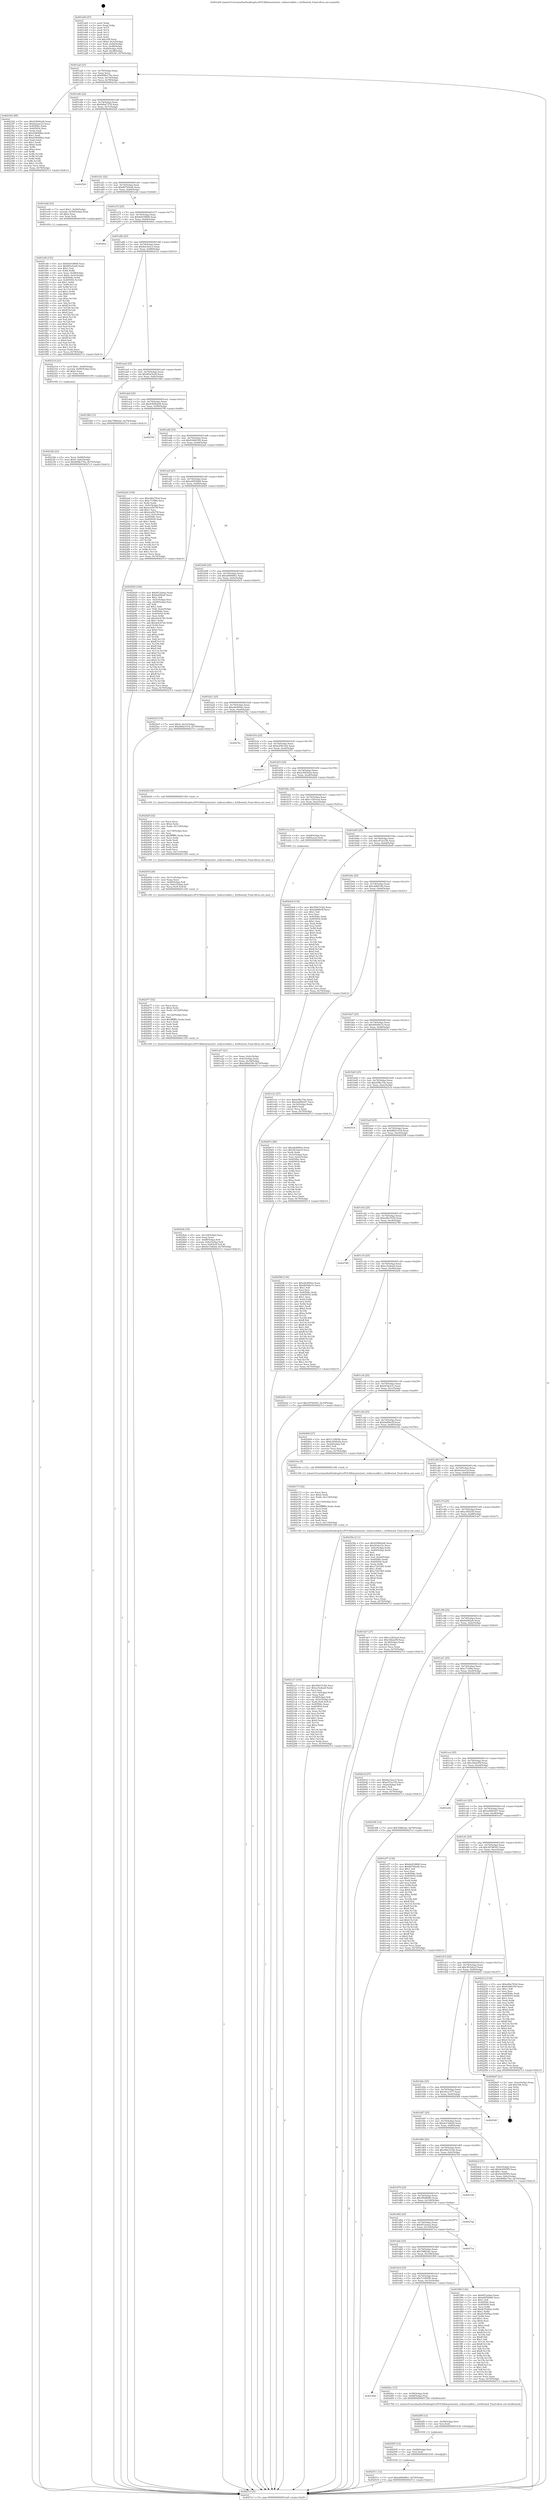 digraph "0x401a00" {
  label = "0x401a00 (/mnt/c/Users/mathe/Desktop/tcc/POCII/binaries/extr_redissrcadlist.c_listRewind_Final-ollvm.out::main(0))"
  labelloc = "t"
  node[shape=record]

  Entry [label="",width=0.3,height=0.3,shape=circle,fillcolor=black,style=filled]
  "0x401a2f" [label="{
     0x401a2f [23]\l
     | [instrs]\l
     &nbsp;&nbsp;0x401a2f \<+3\>: mov -0x70(%rbp),%eax\l
     &nbsp;&nbsp;0x401a32 \<+2\>: mov %eax,%ecx\l
     &nbsp;&nbsp;0x401a34 \<+6\>: sub $0x808b170e,%ecx\l
     &nbsp;&nbsp;0x401a3a \<+3\>: mov %eax,-0x74(%rbp)\l
     &nbsp;&nbsp;0x401a3d \<+3\>: mov %ecx,-0x78(%rbp)\l
     &nbsp;&nbsp;0x401a40 \<+6\>: je 0000000000402342 \<main+0x942\>\l
  }"]
  "0x402342" [label="{
     0x402342 [88]\l
     | [instrs]\l
     &nbsp;&nbsp;0x402342 \<+5\>: mov $0x9369b2d4,%eax\l
     &nbsp;&nbsp;0x402347 \<+5\>: mov $0xfe2eae1d,%ecx\l
     &nbsp;&nbsp;0x40234c \<+7\>: mov 0x40506c,%edx\l
     &nbsp;&nbsp;0x402353 \<+7\>: mov 0x405054,%esi\l
     &nbsp;&nbsp;0x40235a \<+2\>: mov %edx,%edi\l
     &nbsp;&nbsp;0x40235c \<+6\>: sub $0xd39d48ba,%edi\l
     &nbsp;&nbsp;0x402362 \<+3\>: sub $0x1,%edi\l
     &nbsp;&nbsp;0x402365 \<+6\>: add $0xd39d48ba,%edi\l
     &nbsp;&nbsp;0x40236b \<+3\>: imul %edi,%edx\l
     &nbsp;&nbsp;0x40236e \<+3\>: and $0x1,%edx\l
     &nbsp;&nbsp;0x402371 \<+3\>: cmp $0x0,%edx\l
     &nbsp;&nbsp;0x402374 \<+4\>: sete %r8b\l
     &nbsp;&nbsp;0x402378 \<+3\>: cmp $0xa,%esi\l
     &nbsp;&nbsp;0x40237b \<+4\>: setl %r9b\l
     &nbsp;&nbsp;0x40237f \<+3\>: mov %r8b,%r10b\l
     &nbsp;&nbsp;0x402382 \<+3\>: and %r9b,%r10b\l
     &nbsp;&nbsp;0x402385 \<+3\>: xor %r9b,%r8b\l
     &nbsp;&nbsp;0x402388 \<+3\>: or %r8b,%r10b\l
     &nbsp;&nbsp;0x40238b \<+4\>: test $0x1,%r10b\l
     &nbsp;&nbsp;0x40238f \<+3\>: cmovne %ecx,%eax\l
     &nbsp;&nbsp;0x402392 \<+3\>: mov %eax,-0x70(%rbp)\l
     &nbsp;&nbsp;0x402395 \<+5\>: jmp 00000000004027c3 \<main+0xdc3\>\l
  }"]
  "0x401a46" [label="{
     0x401a46 [22]\l
     | [instrs]\l
     &nbsp;&nbsp;0x401a46 \<+5\>: jmp 0000000000401a4b \<main+0x4b\>\l
     &nbsp;&nbsp;0x401a4b \<+3\>: mov -0x74(%rbp),%eax\l
     &nbsp;&nbsp;0x401a4e \<+5\>: sub $0x84ba7378,%eax\l
     &nbsp;&nbsp;0x401a53 \<+3\>: mov %eax,-0x7c(%rbp)\l
     &nbsp;&nbsp;0x401a56 \<+6\>: je 0000000000402529 \<main+0xb29\>\l
  }"]
  Exit [label="",width=0.3,height=0.3,shape=circle,fillcolor=black,style=filled,peripheries=2]
  "0x402529" [label="{
     0x402529\l
  }", style=dashed]
  "0x401a5c" [label="{
     0x401a5c [22]\l
     | [instrs]\l
     &nbsp;&nbsp;0x401a5c \<+5\>: jmp 0000000000401a61 \<main+0x61\>\l
     &nbsp;&nbsp;0x401a61 \<+3\>: mov -0x74(%rbp),%eax\l
     &nbsp;&nbsp;0x401a64 \<+5\>: sub $0x86700e0b,%eax\l
     &nbsp;&nbsp;0x401a69 \<+3\>: mov %eax,-0x80(%rbp)\l
     &nbsp;&nbsp;0x401a6c \<+6\>: je 0000000000401edd \<main+0x4dd\>\l
  }"]
  "0x402511" [label="{
     0x402511 [12]\l
     | [instrs]\l
     &nbsp;&nbsp;0x402511 \<+7\>: movl $0xa069d9b1,-0x70(%rbp)\l
     &nbsp;&nbsp;0x402518 \<+5\>: jmp 00000000004027c3 \<main+0xdc3\>\l
  }"]
  "0x401edd" [label="{
     0x401edd [23]\l
     | [instrs]\l
     &nbsp;&nbsp;0x401edd \<+7\>: movl $0x1,-0x50(%rbp)\l
     &nbsp;&nbsp;0x401ee4 \<+4\>: movslq -0x50(%rbp),%rax\l
     &nbsp;&nbsp;0x401ee8 \<+4\>: shl $0x2,%rax\l
     &nbsp;&nbsp;0x401eec \<+3\>: mov %rax,%rdi\l
     &nbsp;&nbsp;0x401eef \<+5\>: call 0000000000401050 \<malloc@plt\>\l
     | [calls]\l
     &nbsp;&nbsp;0x401050 \{1\} (unknown)\l
  }"]
  "0x401a72" [label="{
     0x401a72 [25]\l
     | [instrs]\l
     &nbsp;&nbsp;0x401a72 \<+5\>: jmp 0000000000401a77 \<main+0x77\>\l
     &nbsp;&nbsp;0x401a77 \<+3\>: mov -0x74(%rbp),%eax\l
     &nbsp;&nbsp;0x401a7a \<+5\>: sub $0x8e918808,%eax\l
     &nbsp;&nbsp;0x401a7f \<+6\>: mov %eax,-0x84(%rbp)\l
     &nbsp;&nbsp;0x401a85 \<+6\>: je 00000000004026ec \<main+0xcec\>\l
  }"]
  "0x402505" [label="{
     0x402505 [12]\l
     | [instrs]\l
     &nbsp;&nbsp;0x402505 \<+4\>: mov -0x68(%rbp),%rsi\l
     &nbsp;&nbsp;0x402509 \<+3\>: mov %rsi,%rdi\l
     &nbsp;&nbsp;0x40250c \<+5\>: call 0000000000401030 \<free@plt\>\l
     | [calls]\l
     &nbsp;&nbsp;0x401030 \{1\} (unknown)\l
  }"]
  "0x4026ec" [label="{
     0x4026ec\l
  }", style=dashed]
  "0x401a8b" [label="{
     0x401a8b [25]\l
     | [instrs]\l
     &nbsp;&nbsp;0x401a8b \<+5\>: jmp 0000000000401a90 \<main+0x90\>\l
     &nbsp;&nbsp;0x401a90 \<+3\>: mov -0x74(%rbp),%eax\l
     &nbsp;&nbsp;0x401a93 \<+5\>: sub $0x8ec5eec3,%eax\l
     &nbsp;&nbsp;0x401a98 \<+6\>: mov %eax,-0x88(%rbp)\l
     &nbsp;&nbsp;0x401a9e \<+6\>: je 0000000000402314 \<main+0x914\>\l
  }"]
  "0x4024f9" [label="{
     0x4024f9 [12]\l
     | [instrs]\l
     &nbsp;&nbsp;0x4024f9 \<+4\>: mov -0x58(%rbp),%rsi\l
     &nbsp;&nbsp;0x4024fd \<+3\>: mov %rsi,%rdi\l
     &nbsp;&nbsp;0x402500 \<+5\>: call 0000000000401030 \<free@plt\>\l
     | [calls]\l
     &nbsp;&nbsp;0x401030 \{1\} (unknown)\l
  }"]
  "0x402314" [label="{
     0x402314 [23]\l
     | [instrs]\l
     &nbsp;&nbsp;0x402314 \<+7\>: movl $0x1,-0x60(%rbp)\l
     &nbsp;&nbsp;0x40231b \<+4\>: movslq -0x60(%rbp),%rax\l
     &nbsp;&nbsp;0x40231f \<+4\>: shl $0x3,%rax\l
     &nbsp;&nbsp;0x402323 \<+3\>: mov %rax,%rdi\l
     &nbsp;&nbsp;0x402326 \<+5\>: call 0000000000401050 \<malloc@plt\>\l
     | [calls]\l
     &nbsp;&nbsp;0x401050 \{1\} (unknown)\l
  }"]
  "0x401aa4" [label="{
     0x401aa4 [25]\l
     | [instrs]\l
     &nbsp;&nbsp;0x401aa4 \<+5\>: jmp 0000000000401aa9 \<main+0xa9\>\l
     &nbsp;&nbsp;0x401aa9 \<+3\>: mov -0x74(%rbp),%eax\l
     &nbsp;&nbsp;0x401aac \<+5\>: sub $0x8f3e5e28,%eax\l
     &nbsp;&nbsp;0x401ab1 \<+6\>: mov %eax,-0x8c(%rbp)\l
     &nbsp;&nbsp;0x401ab7 \<+6\>: je 0000000000401f8d \<main+0x58d\>\l
  }"]
  "0x401ddd" [label="{
     0x401ddd\l
  }", style=dashed]
  "0x401f8d" [label="{
     0x401f8d [12]\l
     | [instrs]\l
     &nbsp;&nbsp;0x401f8d \<+7\>: movl $0x76ff424e,-0x70(%rbp)\l
     &nbsp;&nbsp;0x401f94 \<+5\>: jmp 00000000004027c3 \<main+0xdc3\>\l
  }"]
  "0x401abd" [label="{
     0x401abd [25]\l
     | [instrs]\l
     &nbsp;&nbsp;0x401abd \<+5\>: jmp 0000000000401ac2 \<main+0xc2\>\l
     &nbsp;&nbsp;0x401ac2 \<+3\>: mov -0x74(%rbp),%eax\l
     &nbsp;&nbsp;0x401ac5 \<+5\>: sub $0x9369b2d4,%eax\l
     &nbsp;&nbsp;0x401aca \<+6\>: mov %eax,-0x90(%rbp)\l
     &nbsp;&nbsp;0x401ad0 \<+6\>: je 000000000040279f \<main+0xd9f\>\l
  }"]
  "0x4024ec" [label="{
     0x4024ec [13]\l
     | [instrs]\l
     &nbsp;&nbsp;0x4024ec \<+4\>: mov -0x58(%rbp),%rdi\l
     &nbsp;&nbsp;0x4024f0 \<+4\>: mov -0x68(%rbp),%rsi\l
     &nbsp;&nbsp;0x4024f4 \<+5\>: call 00000000004017b0 \<listRewind\>\l
     | [calls]\l
     &nbsp;&nbsp;0x4017b0 \{1\} (/mnt/c/Users/mathe/Desktop/tcc/POCII/binaries/extr_redissrcadlist.c_listRewind_Final-ollvm.out::listRewind)\l
  }"]
  "0x40279f" [label="{
     0x40279f\l
  }", style=dashed]
  "0x401ad6" [label="{
     0x401ad6 [25]\l
     | [instrs]\l
     &nbsp;&nbsp;0x401ad6 \<+5\>: jmp 0000000000401adb \<main+0xdb\>\l
     &nbsp;&nbsp;0x401adb \<+3\>: mov -0x74(%rbp),%eax\l
     &nbsp;&nbsp;0x401ade \<+5\>: sub $0x93d6f109,%eax\l
     &nbsp;&nbsp;0x401ae3 \<+6\>: mov %eax,-0x94(%rbp)\l
     &nbsp;&nbsp;0x401ae9 \<+6\>: je 00000000004022a0 \<main+0x8a0\>\l
  }"]
  "0x4024ab" [label="{
     0x4024ab [34]\l
     | [instrs]\l
     &nbsp;&nbsp;0x4024ab \<+6\>: mov -0x124(%rbp),%ecx\l
     &nbsp;&nbsp;0x4024b1 \<+3\>: imul %eax,%ecx\l
     &nbsp;&nbsp;0x4024b4 \<+4\>: mov -0x68(%rbp),%r8\l
     &nbsp;&nbsp;0x4024b8 \<+4\>: movslq -0x6c(%rbp),%r9\l
     &nbsp;&nbsp;0x4024bc \<+5\>: mov %ecx,0x4(%r8,%r9,8)\l
     &nbsp;&nbsp;0x4024c1 \<+7\>: movl $0x4e15db44,-0x70(%rbp)\l
     &nbsp;&nbsp;0x4024c8 \<+5\>: jmp 00000000004027c3 \<main+0xdc3\>\l
  }"]
  "0x4022a0" [label="{
     0x4022a0 [104]\l
     | [instrs]\l
     &nbsp;&nbsp;0x4022a0 \<+5\>: mov $0xe96e783d,%eax\l
     &nbsp;&nbsp;0x4022a5 \<+5\>: mov $0xc714f8a,%ecx\l
     &nbsp;&nbsp;0x4022aa \<+2\>: xor %edx,%edx\l
     &nbsp;&nbsp;0x4022ac \<+3\>: mov -0x5c(%rbp),%esi\l
     &nbsp;&nbsp;0x4022af \<+6\>: add $0x2ca5b75f,%esi\l
     &nbsp;&nbsp;0x4022b5 \<+3\>: add $0x1,%esi\l
     &nbsp;&nbsp;0x4022b8 \<+6\>: sub $0x2ca5b75f,%esi\l
     &nbsp;&nbsp;0x4022be \<+3\>: mov %esi,-0x5c(%rbp)\l
     &nbsp;&nbsp;0x4022c1 \<+7\>: mov 0x40506c,%esi\l
     &nbsp;&nbsp;0x4022c8 \<+7\>: mov 0x405054,%edi\l
     &nbsp;&nbsp;0x4022cf \<+3\>: sub $0x1,%edx\l
     &nbsp;&nbsp;0x4022d2 \<+3\>: mov %esi,%r8d\l
     &nbsp;&nbsp;0x4022d5 \<+3\>: add %edx,%r8d\l
     &nbsp;&nbsp;0x4022d8 \<+4\>: imul %r8d,%esi\l
     &nbsp;&nbsp;0x4022dc \<+3\>: and $0x1,%esi\l
     &nbsp;&nbsp;0x4022df \<+3\>: cmp $0x0,%esi\l
     &nbsp;&nbsp;0x4022e2 \<+4\>: sete %r9b\l
     &nbsp;&nbsp;0x4022e6 \<+3\>: cmp $0xa,%edi\l
     &nbsp;&nbsp;0x4022e9 \<+4\>: setl %r10b\l
     &nbsp;&nbsp;0x4022ed \<+3\>: mov %r9b,%r11b\l
     &nbsp;&nbsp;0x4022f0 \<+3\>: and %r10b,%r11b\l
     &nbsp;&nbsp;0x4022f3 \<+3\>: xor %r10b,%r9b\l
     &nbsp;&nbsp;0x4022f6 \<+3\>: or %r9b,%r11b\l
     &nbsp;&nbsp;0x4022f9 \<+4\>: test $0x1,%r11b\l
     &nbsp;&nbsp;0x4022fd \<+3\>: cmovne %ecx,%eax\l
     &nbsp;&nbsp;0x402300 \<+3\>: mov %eax,-0x70(%rbp)\l
     &nbsp;&nbsp;0x402303 \<+5\>: jmp 00000000004027c3 \<main+0xdc3\>\l
  }"]
  "0x401aef" [label="{
     0x401aef [25]\l
     | [instrs]\l
     &nbsp;&nbsp;0x401aef \<+5\>: jmp 0000000000401af4 \<main+0xf4\>\l
     &nbsp;&nbsp;0x401af4 \<+3\>: mov -0x74(%rbp),%eax\l
     &nbsp;&nbsp;0x401af7 \<+5\>: sub $0xa0054960,%eax\l
     &nbsp;&nbsp;0x401afc \<+6\>: mov %eax,-0x98(%rbp)\l
     &nbsp;&nbsp;0x401b02 \<+6\>: je 0000000000402029 \<main+0x629\>\l
  }"]
  "0x402477" [label="{
     0x402477 [52]\l
     | [instrs]\l
     &nbsp;&nbsp;0x402477 \<+2\>: xor %ecx,%ecx\l
     &nbsp;&nbsp;0x402479 \<+5\>: mov $0x2,%edx\l
     &nbsp;&nbsp;0x40247e \<+6\>: mov %edx,-0x120(%rbp)\l
     &nbsp;&nbsp;0x402484 \<+1\>: cltd\l
     &nbsp;&nbsp;0x402485 \<+6\>: mov -0x120(%rbp),%esi\l
     &nbsp;&nbsp;0x40248b \<+2\>: idiv %esi\l
     &nbsp;&nbsp;0x40248d \<+6\>: imul $0xfffffffe,%edx,%edx\l
     &nbsp;&nbsp;0x402493 \<+2\>: mov %ecx,%edi\l
     &nbsp;&nbsp;0x402495 \<+2\>: sub %edx,%edi\l
     &nbsp;&nbsp;0x402497 \<+2\>: mov %ecx,%edx\l
     &nbsp;&nbsp;0x402499 \<+3\>: sub $0x1,%edx\l
     &nbsp;&nbsp;0x40249c \<+2\>: add %edx,%edi\l
     &nbsp;&nbsp;0x40249e \<+2\>: sub %edi,%ecx\l
     &nbsp;&nbsp;0x4024a0 \<+6\>: mov %ecx,-0x124(%rbp)\l
     &nbsp;&nbsp;0x4024a6 \<+5\>: call 0000000000401160 \<next_i\>\l
     | [calls]\l
     &nbsp;&nbsp;0x401160 \{1\} (/mnt/c/Users/mathe/Desktop/tcc/POCII/binaries/extr_redissrcadlist.c_listRewind_Final-ollvm.out::next_i)\l
  }"]
  "0x402029" [label="{
     0x402029 [164]\l
     | [instrs]\l
     &nbsp;&nbsp;0x402029 \<+5\>: mov $0x6f12a4aa,%eax\l
     &nbsp;&nbsp;0x40202e \<+5\>: mov $0xbe092a6,%ecx\l
     &nbsp;&nbsp;0x402033 \<+2\>: mov $0x1,%dl\l
     &nbsp;&nbsp;0x402035 \<+3\>: mov -0x5c(%rbp),%esi\l
     &nbsp;&nbsp;0x402038 \<+3\>: cmp -0x50(%rbp),%esi\l
     &nbsp;&nbsp;0x40203b \<+4\>: setl %dil\l
     &nbsp;&nbsp;0x40203f \<+4\>: and $0x1,%dil\l
     &nbsp;&nbsp;0x402043 \<+4\>: mov %dil,-0x2e(%rbp)\l
     &nbsp;&nbsp;0x402047 \<+7\>: mov 0x40506c,%esi\l
     &nbsp;&nbsp;0x40204e \<+8\>: mov 0x405054,%r8d\l
     &nbsp;&nbsp;0x402056 \<+3\>: mov %esi,%r9d\l
     &nbsp;&nbsp;0x402059 \<+7\>: sub $0x4efc4726,%r9d\l
     &nbsp;&nbsp;0x402060 \<+4\>: sub $0x1,%r9d\l
     &nbsp;&nbsp;0x402064 \<+7\>: add $0x4efc4726,%r9d\l
     &nbsp;&nbsp;0x40206b \<+4\>: imul %r9d,%esi\l
     &nbsp;&nbsp;0x40206f \<+3\>: and $0x1,%esi\l
     &nbsp;&nbsp;0x402072 \<+3\>: cmp $0x0,%esi\l
     &nbsp;&nbsp;0x402075 \<+4\>: sete %dil\l
     &nbsp;&nbsp;0x402079 \<+4\>: cmp $0xa,%r8d\l
     &nbsp;&nbsp;0x40207d \<+4\>: setl %r10b\l
     &nbsp;&nbsp;0x402081 \<+3\>: mov %dil,%r11b\l
     &nbsp;&nbsp;0x402084 \<+4\>: xor $0xff,%r11b\l
     &nbsp;&nbsp;0x402088 \<+3\>: mov %r10b,%bl\l
     &nbsp;&nbsp;0x40208b \<+3\>: xor $0xff,%bl\l
     &nbsp;&nbsp;0x40208e \<+3\>: xor $0x0,%dl\l
     &nbsp;&nbsp;0x402091 \<+3\>: mov %r11b,%r14b\l
     &nbsp;&nbsp;0x402094 \<+4\>: and $0x0,%r14b\l
     &nbsp;&nbsp;0x402098 \<+3\>: and %dl,%dil\l
     &nbsp;&nbsp;0x40209b \<+3\>: mov %bl,%r15b\l
     &nbsp;&nbsp;0x40209e \<+4\>: and $0x0,%r15b\l
     &nbsp;&nbsp;0x4020a2 \<+3\>: and %dl,%r10b\l
     &nbsp;&nbsp;0x4020a5 \<+3\>: or %dil,%r14b\l
     &nbsp;&nbsp;0x4020a8 \<+3\>: or %r10b,%r15b\l
     &nbsp;&nbsp;0x4020ab \<+3\>: xor %r15b,%r14b\l
     &nbsp;&nbsp;0x4020ae \<+3\>: or %bl,%r11b\l
     &nbsp;&nbsp;0x4020b1 \<+4\>: xor $0xff,%r11b\l
     &nbsp;&nbsp;0x4020b5 \<+3\>: or $0x0,%dl\l
     &nbsp;&nbsp;0x4020b8 \<+3\>: and %dl,%r11b\l
     &nbsp;&nbsp;0x4020bb \<+3\>: or %r11b,%r14b\l
     &nbsp;&nbsp;0x4020be \<+4\>: test $0x1,%r14b\l
     &nbsp;&nbsp;0x4020c2 \<+3\>: cmovne %ecx,%eax\l
     &nbsp;&nbsp;0x4020c5 \<+3\>: mov %eax,-0x70(%rbp)\l
     &nbsp;&nbsp;0x4020c8 \<+5\>: jmp 00000000004027c3 \<main+0xdc3\>\l
  }"]
  "0x401b08" [label="{
     0x401b08 [25]\l
     | [instrs]\l
     &nbsp;&nbsp;0x401b08 \<+5\>: jmp 0000000000401b0d \<main+0x10d\>\l
     &nbsp;&nbsp;0x401b0d \<+3\>: mov -0x74(%rbp),%eax\l
     &nbsp;&nbsp;0x401b10 \<+5\>: sub $0xa069d9b1,%eax\l
     &nbsp;&nbsp;0x401b15 \<+6\>: mov %eax,-0x9c(%rbp)\l
     &nbsp;&nbsp;0x401b1b \<+6\>: je 00000000004025e5 \<main+0xbe5\>\l
  }"]
  "0x40245d" [label="{
     0x40245d [26]\l
     | [instrs]\l
     &nbsp;&nbsp;0x40245d \<+6\>: mov -0x11c(%rbp),%ecx\l
     &nbsp;&nbsp;0x402463 \<+3\>: imul %eax,%ecx\l
     &nbsp;&nbsp;0x402466 \<+4\>: mov -0x68(%rbp),%r8\l
     &nbsp;&nbsp;0x40246a \<+4\>: movslq -0x6c(%rbp),%r9\l
     &nbsp;&nbsp;0x40246e \<+4\>: mov %ecx,(%r8,%r9,8)\l
     &nbsp;&nbsp;0x402472 \<+5\>: call 0000000000401160 \<next_i\>\l
     | [calls]\l
     &nbsp;&nbsp;0x401160 \{1\} (/mnt/c/Users/mathe/Desktop/tcc/POCII/binaries/extr_redissrcadlist.c_listRewind_Final-ollvm.out::next_i)\l
  }"]
  "0x4025e5" [label="{
     0x4025e5 [19]\l
     | [instrs]\l
     &nbsp;&nbsp;0x4025e5 \<+7\>: movl $0x0,-0x3c(%rbp)\l
     &nbsp;&nbsp;0x4025ec \<+7\>: movl $0xd8821018,-0x70(%rbp)\l
     &nbsp;&nbsp;0x4025f3 \<+5\>: jmp 00000000004027c3 \<main+0xdc3\>\l
  }"]
  "0x401b21" [label="{
     0x401b21 [25]\l
     | [instrs]\l
     &nbsp;&nbsp;0x401b21 \<+5\>: jmp 0000000000401b26 \<main+0x126\>\l
     &nbsp;&nbsp;0x401b26 \<+3\>: mov -0x74(%rbp),%eax\l
     &nbsp;&nbsp;0x401b29 \<+5\>: sub $0xa8c809ee,%eax\l
     &nbsp;&nbsp;0x401b2e \<+6\>: mov %eax,-0xa0(%rbp)\l
     &nbsp;&nbsp;0x401b34 \<+6\>: je 00000000004027bc \<main+0xdbc\>\l
  }"]
  "0x402429" [label="{
     0x402429 [52]\l
     | [instrs]\l
     &nbsp;&nbsp;0x402429 \<+2\>: xor %ecx,%ecx\l
     &nbsp;&nbsp;0x40242b \<+5\>: mov $0x2,%edx\l
     &nbsp;&nbsp;0x402430 \<+6\>: mov %edx,-0x118(%rbp)\l
     &nbsp;&nbsp;0x402436 \<+1\>: cltd\l
     &nbsp;&nbsp;0x402437 \<+6\>: mov -0x118(%rbp),%esi\l
     &nbsp;&nbsp;0x40243d \<+2\>: idiv %esi\l
     &nbsp;&nbsp;0x40243f \<+6\>: imul $0xfffffffe,%edx,%edx\l
     &nbsp;&nbsp;0x402445 \<+2\>: mov %ecx,%edi\l
     &nbsp;&nbsp;0x402447 \<+2\>: sub %edx,%edi\l
     &nbsp;&nbsp;0x402449 \<+2\>: mov %ecx,%edx\l
     &nbsp;&nbsp;0x40244b \<+3\>: sub $0x1,%edx\l
     &nbsp;&nbsp;0x40244e \<+2\>: add %edx,%edi\l
     &nbsp;&nbsp;0x402450 \<+2\>: sub %edi,%ecx\l
     &nbsp;&nbsp;0x402452 \<+6\>: mov %ecx,-0x11c(%rbp)\l
     &nbsp;&nbsp;0x402458 \<+5\>: call 0000000000401160 \<next_i\>\l
     | [calls]\l
     &nbsp;&nbsp;0x401160 \{1\} (/mnt/c/Users/mathe/Desktop/tcc/POCII/binaries/extr_redissrcadlist.c_listRewind_Final-ollvm.out::next_i)\l
  }"]
  "0x4027bc" [label="{
     0x4027bc\l
  }", style=dashed]
  "0x401b3a" [label="{
     0x401b3a [25]\l
     | [instrs]\l
     &nbsp;&nbsp;0x401b3a \<+5\>: jmp 0000000000401b3f \<main+0x13f\>\l
     &nbsp;&nbsp;0x401b3f \<+3\>: mov -0x74(%rbp),%eax\l
     &nbsp;&nbsp;0x401b42 \<+5\>: sub $0xb2581e02,%eax\l
     &nbsp;&nbsp;0x401b47 \<+6\>: mov %eax,-0xa4(%rbp)\l
     &nbsp;&nbsp;0x401b4d \<+6\>: je 000000000040257c \<main+0xb7c\>\l
  }"]
  "0x40232b" [label="{
     0x40232b [23]\l
     | [instrs]\l
     &nbsp;&nbsp;0x40232b \<+4\>: mov %rax,-0x68(%rbp)\l
     &nbsp;&nbsp;0x40232f \<+7\>: movl $0x0,-0x6c(%rbp)\l
     &nbsp;&nbsp;0x402336 \<+7\>: movl $0x808b170e,-0x70(%rbp)\l
     &nbsp;&nbsp;0x40233d \<+5\>: jmp 00000000004027c3 \<main+0xdc3\>\l
  }"]
  "0x40257c" [label="{
     0x40257c\l
  }", style=dashed]
  "0x401b53" [label="{
     0x401b53 [25]\l
     | [instrs]\l
     &nbsp;&nbsp;0x401b53 \<+5\>: jmp 0000000000401b58 \<main+0x158\>\l
     &nbsp;&nbsp;0x401b58 \<+3\>: mov -0x74(%rbp),%eax\l
     &nbsp;&nbsp;0x401b5b \<+5\>: sub $0xb3945e6a,%eax\l
     &nbsp;&nbsp;0x401b60 \<+6\>: mov %eax,-0xa8(%rbp)\l
     &nbsp;&nbsp;0x401b66 \<+6\>: je 0000000000402424 \<main+0xa24\>\l
  }"]
  "0x4021a7" [label="{
     0x4021a7 [103]\l
     | [instrs]\l
     &nbsp;&nbsp;0x4021a7 \<+5\>: mov $0x58d15182,%ecx\l
     &nbsp;&nbsp;0x4021ac \<+5\>: mov $0xec5a4ea9,%edx\l
     &nbsp;&nbsp;0x4021b1 \<+2\>: xor %esi,%esi\l
     &nbsp;&nbsp;0x4021b3 \<+6\>: mov -0x114(%rbp),%edi\l
     &nbsp;&nbsp;0x4021b9 \<+3\>: imul %eax,%edi\l
     &nbsp;&nbsp;0x4021bc \<+4\>: mov -0x58(%rbp),%r8\l
     &nbsp;&nbsp;0x4021c0 \<+4\>: movslq -0x5c(%rbp),%r9\l
     &nbsp;&nbsp;0x4021c4 \<+4\>: mov %edi,(%r8,%r9,4)\l
     &nbsp;&nbsp;0x4021c8 \<+7\>: mov 0x40506c,%eax\l
     &nbsp;&nbsp;0x4021cf \<+7\>: mov 0x405054,%edi\l
     &nbsp;&nbsp;0x4021d6 \<+3\>: sub $0x1,%esi\l
     &nbsp;&nbsp;0x4021d9 \<+3\>: mov %eax,%r10d\l
     &nbsp;&nbsp;0x4021dc \<+3\>: add %esi,%r10d\l
     &nbsp;&nbsp;0x4021df \<+4\>: imul %r10d,%eax\l
     &nbsp;&nbsp;0x4021e3 \<+3\>: and $0x1,%eax\l
     &nbsp;&nbsp;0x4021e6 \<+3\>: cmp $0x0,%eax\l
     &nbsp;&nbsp;0x4021e9 \<+4\>: sete %r11b\l
     &nbsp;&nbsp;0x4021ed \<+3\>: cmp $0xa,%edi\l
     &nbsp;&nbsp;0x4021f0 \<+3\>: setl %bl\l
     &nbsp;&nbsp;0x4021f3 \<+3\>: mov %r11b,%r14b\l
     &nbsp;&nbsp;0x4021f6 \<+3\>: and %bl,%r14b\l
     &nbsp;&nbsp;0x4021f9 \<+3\>: xor %bl,%r11b\l
     &nbsp;&nbsp;0x4021fc \<+3\>: or %r11b,%r14b\l
     &nbsp;&nbsp;0x4021ff \<+4\>: test $0x1,%r14b\l
     &nbsp;&nbsp;0x402203 \<+3\>: cmovne %edx,%ecx\l
     &nbsp;&nbsp;0x402206 \<+3\>: mov %ecx,-0x70(%rbp)\l
     &nbsp;&nbsp;0x402209 \<+5\>: jmp 00000000004027c3 \<main+0xdc3\>\l
  }"]
  "0x402424" [label="{
     0x402424 [5]\l
     | [instrs]\l
     &nbsp;&nbsp;0x402424 \<+5\>: call 0000000000401160 \<next_i\>\l
     | [calls]\l
     &nbsp;&nbsp;0x401160 \{1\} (/mnt/c/Users/mathe/Desktop/tcc/POCII/binaries/extr_redissrcadlist.c_listRewind_Final-ollvm.out::next_i)\l
  }"]
  "0x401b6c" [label="{
     0x401b6c [25]\l
     | [instrs]\l
     &nbsp;&nbsp;0x401b6c \<+5\>: jmp 0000000000401b71 \<main+0x171\>\l
     &nbsp;&nbsp;0x401b71 \<+3\>: mov -0x74(%rbp),%eax\l
     &nbsp;&nbsp;0x401b74 \<+5\>: sub $0xc1283acd,%eax\l
     &nbsp;&nbsp;0x401b79 \<+6\>: mov %eax,-0xac(%rbp)\l
     &nbsp;&nbsp;0x401b7f \<+6\>: je 0000000000401e1a \<main+0x41a\>\l
  }"]
  "0x402173" [label="{
     0x402173 [52]\l
     | [instrs]\l
     &nbsp;&nbsp;0x402173 \<+2\>: xor %ecx,%ecx\l
     &nbsp;&nbsp;0x402175 \<+5\>: mov $0x2,%edx\l
     &nbsp;&nbsp;0x40217a \<+6\>: mov %edx,-0x110(%rbp)\l
     &nbsp;&nbsp;0x402180 \<+1\>: cltd\l
     &nbsp;&nbsp;0x402181 \<+6\>: mov -0x110(%rbp),%esi\l
     &nbsp;&nbsp;0x402187 \<+2\>: idiv %esi\l
     &nbsp;&nbsp;0x402189 \<+6\>: imul $0xfffffffe,%edx,%edx\l
     &nbsp;&nbsp;0x40218f \<+2\>: mov %ecx,%edi\l
     &nbsp;&nbsp;0x402191 \<+2\>: sub %edx,%edi\l
     &nbsp;&nbsp;0x402193 \<+2\>: mov %ecx,%edx\l
     &nbsp;&nbsp;0x402195 \<+3\>: sub $0x1,%edx\l
     &nbsp;&nbsp;0x402198 \<+2\>: add %edx,%edi\l
     &nbsp;&nbsp;0x40219a \<+2\>: sub %edi,%ecx\l
     &nbsp;&nbsp;0x40219c \<+6\>: mov %ecx,-0x114(%rbp)\l
     &nbsp;&nbsp;0x4021a2 \<+5\>: call 0000000000401160 \<next_i\>\l
     | [calls]\l
     &nbsp;&nbsp;0x401160 \{1\} (/mnt/c/Users/mathe/Desktop/tcc/POCII/binaries/extr_redissrcadlist.c_listRewind_Final-ollvm.out::next_i)\l
  }"]
  "0x401e1a" [label="{
     0x401e1a [13]\l
     | [instrs]\l
     &nbsp;&nbsp;0x401e1a \<+4\>: mov -0x48(%rbp),%rax\l
     &nbsp;&nbsp;0x401e1e \<+4\>: mov 0x8(%rax),%rdi\l
     &nbsp;&nbsp;0x401e22 \<+5\>: call 0000000000401060 \<atoi@plt\>\l
     | [calls]\l
     &nbsp;&nbsp;0x401060 \{1\} (unknown)\l
  }"]
  "0x401b85" [label="{
     0x401b85 [25]\l
     | [instrs]\l
     &nbsp;&nbsp;0x401b85 \<+5\>: jmp 0000000000401b8a \<main+0x18a\>\l
     &nbsp;&nbsp;0x401b8a \<+3\>: mov -0x74(%rbp),%eax\l
     &nbsp;&nbsp;0x401b8d \<+5\>: sub $0xc972e15b,%eax\l
     &nbsp;&nbsp;0x401b92 \<+6\>: mov %eax,-0xb0(%rbp)\l
     &nbsp;&nbsp;0x401b98 \<+6\>: je 00000000004020e8 \<main+0x6e8\>\l
  }"]
  "0x401dc4" [label="{
     0x401dc4 [25]\l
     | [instrs]\l
     &nbsp;&nbsp;0x401dc4 \<+5\>: jmp 0000000000401dc9 \<main+0x3c9\>\l
     &nbsp;&nbsp;0x401dc9 \<+3\>: mov -0x74(%rbp),%eax\l
     &nbsp;&nbsp;0x401dcc \<+5\>: sub $0x7c1f005b,%eax\l
     &nbsp;&nbsp;0x401dd1 \<+6\>: mov %eax,-0x10c(%rbp)\l
     &nbsp;&nbsp;0x401dd7 \<+6\>: je 00000000004024ec \<main+0xaec\>\l
  }"]
  "0x4020e8" [label="{
     0x4020e8 [134]\l
     | [instrs]\l
     &nbsp;&nbsp;0x4020e8 \<+5\>: mov $0x58d15182,%eax\l
     &nbsp;&nbsp;0x4020ed \<+5\>: mov $0xfad09e5f,%ecx\l
     &nbsp;&nbsp;0x4020f2 \<+2\>: mov $0x1,%dl\l
     &nbsp;&nbsp;0x4020f4 \<+2\>: xor %esi,%esi\l
     &nbsp;&nbsp;0x4020f6 \<+7\>: mov 0x40506c,%edi\l
     &nbsp;&nbsp;0x4020fd \<+8\>: mov 0x405054,%r8d\l
     &nbsp;&nbsp;0x402105 \<+3\>: sub $0x1,%esi\l
     &nbsp;&nbsp;0x402108 \<+3\>: mov %edi,%r9d\l
     &nbsp;&nbsp;0x40210b \<+3\>: add %esi,%r9d\l
     &nbsp;&nbsp;0x40210e \<+4\>: imul %r9d,%edi\l
     &nbsp;&nbsp;0x402112 \<+3\>: and $0x1,%edi\l
     &nbsp;&nbsp;0x402115 \<+3\>: cmp $0x0,%edi\l
     &nbsp;&nbsp;0x402118 \<+4\>: sete %r10b\l
     &nbsp;&nbsp;0x40211c \<+4\>: cmp $0xa,%r8d\l
     &nbsp;&nbsp;0x402120 \<+4\>: setl %r11b\l
     &nbsp;&nbsp;0x402124 \<+3\>: mov %r10b,%bl\l
     &nbsp;&nbsp;0x402127 \<+3\>: xor $0xff,%bl\l
     &nbsp;&nbsp;0x40212a \<+3\>: mov %r11b,%r14b\l
     &nbsp;&nbsp;0x40212d \<+4\>: xor $0xff,%r14b\l
     &nbsp;&nbsp;0x402131 \<+3\>: xor $0x0,%dl\l
     &nbsp;&nbsp;0x402134 \<+3\>: mov %bl,%r15b\l
     &nbsp;&nbsp;0x402137 \<+4\>: and $0x0,%r15b\l
     &nbsp;&nbsp;0x40213b \<+3\>: and %dl,%r10b\l
     &nbsp;&nbsp;0x40213e \<+3\>: mov %r14b,%r12b\l
     &nbsp;&nbsp;0x402141 \<+4\>: and $0x0,%r12b\l
     &nbsp;&nbsp;0x402145 \<+3\>: and %dl,%r11b\l
     &nbsp;&nbsp;0x402148 \<+3\>: or %r10b,%r15b\l
     &nbsp;&nbsp;0x40214b \<+3\>: or %r11b,%r12b\l
     &nbsp;&nbsp;0x40214e \<+3\>: xor %r12b,%r15b\l
     &nbsp;&nbsp;0x402151 \<+3\>: or %r14b,%bl\l
     &nbsp;&nbsp;0x402154 \<+3\>: xor $0xff,%bl\l
     &nbsp;&nbsp;0x402157 \<+3\>: or $0x0,%dl\l
     &nbsp;&nbsp;0x40215a \<+2\>: and %dl,%bl\l
     &nbsp;&nbsp;0x40215c \<+3\>: or %bl,%r15b\l
     &nbsp;&nbsp;0x40215f \<+4\>: test $0x1,%r15b\l
     &nbsp;&nbsp;0x402163 \<+3\>: cmovne %ecx,%eax\l
     &nbsp;&nbsp;0x402166 \<+3\>: mov %eax,-0x70(%rbp)\l
     &nbsp;&nbsp;0x402169 \<+5\>: jmp 00000000004027c3 \<main+0xdc3\>\l
  }"]
  "0x401b9e" [label="{
     0x401b9e [25]\l
     | [instrs]\l
     &nbsp;&nbsp;0x401b9e \<+5\>: jmp 0000000000401ba3 \<main+0x1a3\>\l
     &nbsp;&nbsp;0x401ba3 \<+3\>: mov -0x74(%rbp),%eax\l
     &nbsp;&nbsp;0x401ba6 \<+5\>: sub $0xcbf6d106,%eax\l
     &nbsp;&nbsp;0x401bab \<+6\>: mov %eax,-0xb4(%rbp)\l
     &nbsp;&nbsp;0x401bb1 \<+6\>: je 0000000000401e3c \<main+0x43c\>\l
  }"]
  "0x401f99" [label="{
     0x401f99 [144]\l
     | [instrs]\l
     &nbsp;&nbsp;0x401f99 \<+5\>: mov $0x6f12a4aa,%eax\l
     &nbsp;&nbsp;0x401f9e \<+5\>: mov $0xa0054960,%ecx\l
     &nbsp;&nbsp;0x401fa3 \<+2\>: mov $0x1,%dl\l
     &nbsp;&nbsp;0x401fa5 \<+7\>: mov 0x40506c,%esi\l
     &nbsp;&nbsp;0x401fac \<+7\>: mov 0x405054,%edi\l
     &nbsp;&nbsp;0x401fb3 \<+3\>: mov %esi,%r8d\l
     &nbsp;&nbsp;0x401fb6 \<+7\>: add $0x8c55d9ae,%r8d\l
     &nbsp;&nbsp;0x401fbd \<+4\>: sub $0x1,%r8d\l
     &nbsp;&nbsp;0x401fc1 \<+7\>: sub $0x8c55d9ae,%r8d\l
     &nbsp;&nbsp;0x401fc8 \<+4\>: imul %r8d,%esi\l
     &nbsp;&nbsp;0x401fcc \<+3\>: and $0x1,%esi\l
     &nbsp;&nbsp;0x401fcf \<+3\>: cmp $0x0,%esi\l
     &nbsp;&nbsp;0x401fd2 \<+4\>: sete %r9b\l
     &nbsp;&nbsp;0x401fd6 \<+3\>: cmp $0xa,%edi\l
     &nbsp;&nbsp;0x401fd9 \<+4\>: setl %r10b\l
     &nbsp;&nbsp;0x401fdd \<+3\>: mov %r9b,%r11b\l
     &nbsp;&nbsp;0x401fe0 \<+4\>: xor $0xff,%r11b\l
     &nbsp;&nbsp;0x401fe4 \<+3\>: mov %r10b,%bl\l
     &nbsp;&nbsp;0x401fe7 \<+3\>: xor $0xff,%bl\l
     &nbsp;&nbsp;0x401fea \<+3\>: xor $0x1,%dl\l
     &nbsp;&nbsp;0x401fed \<+3\>: mov %r11b,%r14b\l
     &nbsp;&nbsp;0x401ff0 \<+4\>: and $0xff,%r14b\l
     &nbsp;&nbsp;0x401ff4 \<+3\>: and %dl,%r9b\l
     &nbsp;&nbsp;0x401ff7 \<+3\>: mov %bl,%r15b\l
     &nbsp;&nbsp;0x401ffa \<+4\>: and $0xff,%r15b\l
     &nbsp;&nbsp;0x401ffe \<+3\>: and %dl,%r10b\l
     &nbsp;&nbsp;0x402001 \<+3\>: or %r9b,%r14b\l
     &nbsp;&nbsp;0x402004 \<+3\>: or %r10b,%r15b\l
     &nbsp;&nbsp;0x402007 \<+3\>: xor %r15b,%r14b\l
     &nbsp;&nbsp;0x40200a \<+3\>: or %bl,%r11b\l
     &nbsp;&nbsp;0x40200d \<+4\>: xor $0xff,%r11b\l
     &nbsp;&nbsp;0x402011 \<+3\>: or $0x1,%dl\l
     &nbsp;&nbsp;0x402014 \<+3\>: and %dl,%r11b\l
     &nbsp;&nbsp;0x402017 \<+3\>: or %r11b,%r14b\l
     &nbsp;&nbsp;0x40201a \<+4\>: test $0x1,%r14b\l
     &nbsp;&nbsp;0x40201e \<+3\>: cmovne %ecx,%eax\l
     &nbsp;&nbsp;0x402021 \<+3\>: mov %eax,-0x70(%rbp)\l
     &nbsp;&nbsp;0x402024 \<+5\>: jmp 00000000004027c3 \<main+0xdc3\>\l
  }"]
  "0x401e3c" [label="{
     0x401e3c [27]\l
     | [instrs]\l
     &nbsp;&nbsp;0x401e3c \<+5\>: mov $0xd3fbc74a,%eax\l
     &nbsp;&nbsp;0x401e41 \<+5\>: mov $0x2e680247,%ecx\l
     &nbsp;&nbsp;0x401e46 \<+3\>: mov -0x34(%rbp),%edx\l
     &nbsp;&nbsp;0x401e49 \<+3\>: cmp $0x0,%edx\l
     &nbsp;&nbsp;0x401e4c \<+3\>: cmove %ecx,%eax\l
     &nbsp;&nbsp;0x401e4f \<+3\>: mov %eax,-0x70(%rbp)\l
     &nbsp;&nbsp;0x401e52 \<+5\>: jmp 00000000004027c3 \<main+0xdc3\>\l
  }"]
  "0x401bb7" [label="{
     0x401bb7 [25]\l
     | [instrs]\l
     &nbsp;&nbsp;0x401bb7 \<+5\>: jmp 0000000000401bbc \<main+0x1bc\>\l
     &nbsp;&nbsp;0x401bbc \<+3\>: mov -0x74(%rbp),%eax\l
     &nbsp;&nbsp;0x401bbf \<+5\>: sub $0xd0048a7e,%eax\l
     &nbsp;&nbsp;0x401bc4 \<+6\>: mov %eax,-0xb8(%rbp)\l
     &nbsp;&nbsp;0x401bca \<+6\>: je 000000000040267e \<main+0xc7e\>\l
  }"]
  "0x401dab" [label="{
     0x401dab [25]\l
     | [instrs]\l
     &nbsp;&nbsp;0x401dab \<+5\>: jmp 0000000000401db0 \<main+0x3b0\>\l
     &nbsp;&nbsp;0x401db0 \<+3\>: mov -0x74(%rbp),%eax\l
     &nbsp;&nbsp;0x401db3 \<+5\>: sub $0x76ff424e,%eax\l
     &nbsp;&nbsp;0x401db8 \<+6\>: mov %eax,-0x108(%rbp)\l
     &nbsp;&nbsp;0x401dbe \<+6\>: je 0000000000401f99 \<main+0x599\>\l
  }"]
  "0x40267e" [label="{
     0x40267e [89]\l
     | [instrs]\l
     &nbsp;&nbsp;0x40267e \<+5\>: mov $0xa8c809ee,%eax\l
     &nbsp;&nbsp;0x402683 \<+5\>: mov $0x3632da1f,%ecx\l
     &nbsp;&nbsp;0x402688 \<+2\>: xor %edx,%edx\l
     &nbsp;&nbsp;0x40268a \<+3\>: mov -0x3c(%rbp),%esi\l
     &nbsp;&nbsp;0x40268d \<+3\>: mov %esi,-0x2c(%rbp)\l
     &nbsp;&nbsp;0x402690 \<+7\>: mov 0x40506c,%esi\l
     &nbsp;&nbsp;0x402697 \<+7\>: mov 0x405054,%edi\l
     &nbsp;&nbsp;0x40269e \<+3\>: sub $0x1,%edx\l
     &nbsp;&nbsp;0x4026a1 \<+3\>: mov %esi,%r8d\l
     &nbsp;&nbsp;0x4026a4 \<+3\>: add %edx,%r8d\l
     &nbsp;&nbsp;0x4026a7 \<+4\>: imul %r8d,%esi\l
     &nbsp;&nbsp;0x4026ab \<+3\>: and $0x1,%esi\l
     &nbsp;&nbsp;0x4026ae \<+3\>: cmp $0x0,%esi\l
     &nbsp;&nbsp;0x4026b1 \<+4\>: sete %r9b\l
     &nbsp;&nbsp;0x4026b5 \<+3\>: cmp $0xa,%edi\l
     &nbsp;&nbsp;0x4026b8 \<+4\>: setl %r10b\l
     &nbsp;&nbsp;0x4026bc \<+3\>: mov %r9b,%r11b\l
     &nbsp;&nbsp;0x4026bf \<+3\>: and %r10b,%r11b\l
     &nbsp;&nbsp;0x4026c2 \<+3\>: xor %r10b,%r9b\l
     &nbsp;&nbsp;0x4026c5 \<+3\>: or %r9b,%r11b\l
     &nbsp;&nbsp;0x4026c8 \<+4\>: test $0x1,%r11b\l
     &nbsp;&nbsp;0x4026cc \<+3\>: cmovne %ecx,%eax\l
     &nbsp;&nbsp;0x4026cf \<+3\>: mov %eax,-0x70(%rbp)\l
     &nbsp;&nbsp;0x4026d2 \<+5\>: jmp 00000000004027c3 \<main+0xdc3\>\l
  }"]
  "0x401bd0" [label="{
     0x401bd0 [25]\l
     | [instrs]\l
     &nbsp;&nbsp;0x401bd0 \<+5\>: jmp 0000000000401bd5 \<main+0x1d5\>\l
     &nbsp;&nbsp;0x401bd5 \<+3\>: mov -0x74(%rbp),%eax\l
     &nbsp;&nbsp;0x401bd8 \<+5\>: sub $0xd3fbc74a,%eax\l
     &nbsp;&nbsp;0x401bdd \<+6\>: mov %eax,-0xbc(%rbp)\l
     &nbsp;&nbsp;0x401be3 \<+6\>: je 000000000040251d \<main+0xb1d\>\l
  }"]
  "0x40271a" [label="{
     0x40271a\l
  }", style=dashed]
  "0x40251d" [label="{
     0x40251d\l
  }", style=dashed]
  "0x401be9" [label="{
     0x401be9 [25]\l
     | [instrs]\l
     &nbsp;&nbsp;0x401be9 \<+5\>: jmp 0000000000401bee \<main+0x1ee\>\l
     &nbsp;&nbsp;0x401bee \<+3\>: mov -0x74(%rbp),%eax\l
     &nbsp;&nbsp;0x401bf1 \<+5\>: sub $0xd8821018,%eax\l
     &nbsp;&nbsp;0x401bf6 \<+6\>: mov %eax,-0xc0(%rbp)\l
     &nbsp;&nbsp;0x401bfc \<+6\>: je 00000000004025f8 \<main+0xbf8\>\l
  }"]
  "0x401d92" [label="{
     0x401d92 [25]\l
     | [instrs]\l
     &nbsp;&nbsp;0x401d92 \<+5\>: jmp 0000000000401d97 \<main+0x397\>\l
     &nbsp;&nbsp;0x401d97 \<+3\>: mov -0x74(%rbp),%eax\l
     &nbsp;&nbsp;0x401d9a \<+5\>: sub $0x6f12a4aa,%eax\l
     &nbsp;&nbsp;0x401d9f \<+6\>: mov %eax,-0x104(%rbp)\l
     &nbsp;&nbsp;0x401da5 \<+6\>: je 000000000040271a \<main+0xd1a\>\l
  }"]
  "0x4025f8" [label="{
     0x4025f8 [134]\l
     | [instrs]\l
     &nbsp;&nbsp;0x4025f8 \<+5\>: mov $0xa8c809ee,%eax\l
     &nbsp;&nbsp;0x4025fd \<+5\>: mov $0xd0048a7e,%ecx\l
     &nbsp;&nbsp;0x402602 \<+2\>: mov $0x1,%dl\l
     &nbsp;&nbsp;0x402604 \<+2\>: xor %esi,%esi\l
     &nbsp;&nbsp;0x402606 \<+7\>: mov 0x40506c,%edi\l
     &nbsp;&nbsp;0x40260d \<+8\>: mov 0x405054,%r8d\l
     &nbsp;&nbsp;0x402615 \<+3\>: sub $0x1,%esi\l
     &nbsp;&nbsp;0x402618 \<+3\>: mov %edi,%r9d\l
     &nbsp;&nbsp;0x40261b \<+3\>: add %esi,%r9d\l
     &nbsp;&nbsp;0x40261e \<+4\>: imul %r9d,%edi\l
     &nbsp;&nbsp;0x402622 \<+3\>: and $0x1,%edi\l
     &nbsp;&nbsp;0x402625 \<+3\>: cmp $0x0,%edi\l
     &nbsp;&nbsp;0x402628 \<+4\>: sete %r10b\l
     &nbsp;&nbsp;0x40262c \<+4\>: cmp $0xa,%r8d\l
     &nbsp;&nbsp;0x402630 \<+4\>: setl %r11b\l
     &nbsp;&nbsp;0x402634 \<+3\>: mov %r10b,%bl\l
     &nbsp;&nbsp;0x402637 \<+3\>: xor $0xff,%bl\l
     &nbsp;&nbsp;0x40263a \<+3\>: mov %r11b,%r14b\l
     &nbsp;&nbsp;0x40263d \<+4\>: xor $0xff,%r14b\l
     &nbsp;&nbsp;0x402641 \<+3\>: xor $0x1,%dl\l
     &nbsp;&nbsp;0x402644 \<+3\>: mov %bl,%r15b\l
     &nbsp;&nbsp;0x402647 \<+4\>: and $0xff,%r15b\l
     &nbsp;&nbsp;0x40264b \<+3\>: and %dl,%r10b\l
     &nbsp;&nbsp;0x40264e \<+3\>: mov %r14b,%r12b\l
     &nbsp;&nbsp;0x402651 \<+4\>: and $0xff,%r12b\l
     &nbsp;&nbsp;0x402655 \<+3\>: and %dl,%r11b\l
     &nbsp;&nbsp;0x402658 \<+3\>: or %r10b,%r15b\l
     &nbsp;&nbsp;0x40265b \<+3\>: or %r11b,%r12b\l
     &nbsp;&nbsp;0x40265e \<+3\>: xor %r12b,%r15b\l
     &nbsp;&nbsp;0x402661 \<+3\>: or %r14b,%bl\l
     &nbsp;&nbsp;0x402664 \<+3\>: xor $0xff,%bl\l
     &nbsp;&nbsp;0x402667 \<+3\>: or $0x1,%dl\l
     &nbsp;&nbsp;0x40266a \<+2\>: and %dl,%bl\l
     &nbsp;&nbsp;0x40266c \<+3\>: or %bl,%r15b\l
     &nbsp;&nbsp;0x40266f \<+4\>: test $0x1,%r15b\l
     &nbsp;&nbsp;0x402673 \<+3\>: cmovne %ecx,%eax\l
     &nbsp;&nbsp;0x402676 \<+3\>: mov %eax,-0x70(%rbp)\l
     &nbsp;&nbsp;0x402679 \<+5\>: jmp 00000000004027c3 \<main+0xdc3\>\l
  }"]
  "0x401c02" [label="{
     0x401c02 [25]\l
     | [instrs]\l
     &nbsp;&nbsp;0x401c02 \<+5\>: jmp 0000000000401c07 \<main+0x207\>\l
     &nbsp;&nbsp;0x401c07 \<+3\>: mov -0x74(%rbp),%eax\l
     &nbsp;&nbsp;0x401c0a \<+5\>: sub $0xe96e783d,%eax\l
     &nbsp;&nbsp;0x401c0f \<+6\>: mov %eax,-0xc4(%rbp)\l
     &nbsp;&nbsp;0x401c15 \<+6\>: je 0000000000402780 \<main+0xd80\>\l
  }"]
  "0x4027ab" [label="{
     0x4027ab\l
  }", style=dashed]
  "0x402780" [label="{
     0x402780\l
  }", style=dashed]
  "0x401c1b" [label="{
     0x401c1b [25]\l
     | [instrs]\l
     &nbsp;&nbsp;0x401c1b \<+5\>: jmp 0000000000401c20 \<main+0x220\>\l
     &nbsp;&nbsp;0x401c20 \<+3\>: mov -0x74(%rbp),%eax\l
     &nbsp;&nbsp;0x401c23 \<+5\>: sub $0xec5a4ea9,%eax\l
     &nbsp;&nbsp;0x401c28 \<+6\>: mov %eax,-0xc8(%rbp)\l
     &nbsp;&nbsp;0x401c2e \<+6\>: je 000000000040220e \<main+0x80e\>\l
  }"]
  "0x401d79" [label="{
     0x401d79 [25]\l
     | [instrs]\l
     &nbsp;&nbsp;0x401d79 \<+5\>: jmp 0000000000401d7e \<main+0x37e\>\l
     &nbsp;&nbsp;0x401d7e \<+3\>: mov -0x74(%rbp),%eax\l
     &nbsp;&nbsp;0x401d81 \<+5\>: sub $0x5f008b80,%eax\l
     &nbsp;&nbsp;0x401d86 \<+6\>: mov %eax,-0x100(%rbp)\l
     &nbsp;&nbsp;0x401d8c \<+6\>: je 00000000004027ab \<main+0xdab\>\l
  }"]
  "0x40220e" [label="{
     0x40220e [12]\l
     | [instrs]\l
     &nbsp;&nbsp;0x40220e \<+7\>: movl $0x30768393,-0x70(%rbp)\l
     &nbsp;&nbsp;0x402215 \<+5\>: jmp 00000000004027c3 \<main+0xdc3\>\l
  }"]
  "0x401c34" [label="{
     0x401c34 [25]\l
     | [instrs]\l
     &nbsp;&nbsp;0x401c34 \<+5\>: jmp 0000000000401c39 \<main+0x239\>\l
     &nbsp;&nbsp;0x401c39 \<+3\>: mov -0x74(%rbp),%eax\l
     &nbsp;&nbsp;0x401c3c \<+5\>: sub $0xf43dc23c,%eax\l
     &nbsp;&nbsp;0x401c41 \<+6\>: mov %eax,-0xcc(%rbp)\l
     &nbsp;&nbsp;0x401c47 \<+6\>: je 0000000000402409 \<main+0xa09\>\l
  }"]
  "0x402726" [label="{
     0x402726\l
  }", style=dashed]
  "0x402409" [label="{
     0x402409 [27]\l
     | [instrs]\l
     &nbsp;&nbsp;0x402409 \<+5\>: mov $0x7c1f005b,%eax\l
     &nbsp;&nbsp;0x40240e \<+5\>: mov $0xb3945e6a,%ecx\l
     &nbsp;&nbsp;0x402413 \<+3\>: mov -0x2d(%rbp),%dl\l
     &nbsp;&nbsp;0x402416 \<+3\>: test $0x1,%dl\l
     &nbsp;&nbsp;0x402419 \<+3\>: cmovne %ecx,%eax\l
     &nbsp;&nbsp;0x40241c \<+3\>: mov %eax,-0x70(%rbp)\l
     &nbsp;&nbsp;0x40241f \<+5\>: jmp 00000000004027c3 \<main+0xdc3\>\l
  }"]
  "0x401c4d" [label="{
     0x401c4d [25]\l
     | [instrs]\l
     &nbsp;&nbsp;0x401c4d \<+5\>: jmp 0000000000401c52 \<main+0x252\>\l
     &nbsp;&nbsp;0x401c52 \<+3\>: mov -0x74(%rbp),%eax\l
     &nbsp;&nbsp;0x401c55 \<+5\>: sub $0xfad09e5f,%eax\l
     &nbsp;&nbsp;0x401c5a \<+6\>: mov %eax,-0xd0(%rbp)\l
     &nbsp;&nbsp;0x401c60 \<+6\>: je 000000000040216e \<main+0x76e\>\l
  }"]
  "0x401d60" [label="{
     0x401d60 [25]\l
     | [instrs]\l
     &nbsp;&nbsp;0x401d60 \<+5\>: jmp 0000000000401d65 \<main+0x365\>\l
     &nbsp;&nbsp;0x401d65 \<+3\>: mov -0x74(%rbp),%eax\l
     &nbsp;&nbsp;0x401d68 \<+5\>: sub $0x58d15182,%eax\l
     &nbsp;&nbsp;0x401d6d \<+6\>: mov %eax,-0xfc(%rbp)\l
     &nbsp;&nbsp;0x401d73 \<+6\>: je 0000000000402726 \<main+0xd26\>\l
  }"]
  "0x40216e" [label="{
     0x40216e [5]\l
     | [instrs]\l
     &nbsp;&nbsp;0x40216e \<+5\>: call 0000000000401160 \<next_i\>\l
     | [calls]\l
     &nbsp;&nbsp;0x401160 \{1\} (/mnt/c/Users/mathe/Desktop/tcc/POCII/binaries/extr_redissrcadlist.c_listRewind_Final-ollvm.out::next_i)\l
  }"]
  "0x401c66" [label="{
     0x401c66 [25]\l
     | [instrs]\l
     &nbsp;&nbsp;0x401c66 \<+5\>: jmp 0000000000401c6b \<main+0x26b\>\l
     &nbsp;&nbsp;0x401c6b \<+3\>: mov -0x74(%rbp),%eax\l
     &nbsp;&nbsp;0x401c6e \<+5\>: sub $0xfe2eae1d,%eax\l
     &nbsp;&nbsp;0x401c73 \<+6\>: mov %eax,-0xd4(%rbp)\l
     &nbsp;&nbsp;0x401c79 \<+6\>: je 000000000040239a \<main+0x99a\>\l
  }"]
  "0x4024cd" [label="{
     0x4024cd [31]\l
     | [instrs]\l
     &nbsp;&nbsp;0x4024cd \<+3\>: mov -0x6c(%rbp),%eax\l
     &nbsp;&nbsp;0x4024d0 \<+5\>: add $0x9e0565f5,%eax\l
     &nbsp;&nbsp;0x4024d5 \<+3\>: add $0x1,%eax\l
     &nbsp;&nbsp;0x4024d8 \<+5\>: sub $0x9e0565f5,%eax\l
     &nbsp;&nbsp;0x4024dd \<+3\>: mov %eax,-0x6c(%rbp)\l
     &nbsp;&nbsp;0x4024e0 \<+7\>: movl $0x808b170e,-0x70(%rbp)\l
     &nbsp;&nbsp;0x4024e7 \<+5\>: jmp 00000000004027c3 \<main+0xdc3\>\l
  }"]
  "0x40239a" [label="{
     0x40239a [111]\l
     | [instrs]\l
     &nbsp;&nbsp;0x40239a \<+5\>: mov $0x9369b2d4,%eax\l
     &nbsp;&nbsp;0x40239f \<+5\>: mov $0xf43dc23c,%ecx\l
     &nbsp;&nbsp;0x4023a4 \<+3\>: mov -0x6c(%rbp),%edx\l
     &nbsp;&nbsp;0x4023a7 \<+3\>: cmp -0x60(%rbp),%edx\l
     &nbsp;&nbsp;0x4023aa \<+4\>: setl %sil\l
     &nbsp;&nbsp;0x4023ae \<+4\>: and $0x1,%sil\l
     &nbsp;&nbsp;0x4023b2 \<+4\>: mov %sil,-0x2d(%rbp)\l
     &nbsp;&nbsp;0x4023b6 \<+7\>: mov 0x40506c,%edx\l
     &nbsp;&nbsp;0x4023bd \<+7\>: mov 0x405054,%edi\l
     &nbsp;&nbsp;0x4023c4 \<+3\>: mov %edx,%r8d\l
     &nbsp;&nbsp;0x4023c7 \<+7\>: add $0xc7201f05,%r8d\l
     &nbsp;&nbsp;0x4023ce \<+4\>: sub $0x1,%r8d\l
     &nbsp;&nbsp;0x4023d2 \<+7\>: sub $0xc7201f05,%r8d\l
     &nbsp;&nbsp;0x4023d9 \<+4\>: imul %r8d,%edx\l
     &nbsp;&nbsp;0x4023dd \<+3\>: and $0x1,%edx\l
     &nbsp;&nbsp;0x4023e0 \<+3\>: cmp $0x0,%edx\l
     &nbsp;&nbsp;0x4023e3 \<+4\>: sete %sil\l
     &nbsp;&nbsp;0x4023e7 \<+3\>: cmp $0xa,%edi\l
     &nbsp;&nbsp;0x4023ea \<+4\>: setl %r9b\l
     &nbsp;&nbsp;0x4023ee \<+3\>: mov %sil,%r10b\l
     &nbsp;&nbsp;0x4023f1 \<+3\>: and %r9b,%r10b\l
     &nbsp;&nbsp;0x4023f4 \<+3\>: xor %r9b,%sil\l
     &nbsp;&nbsp;0x4023f7 \<+3\>: or %sil,%r10b\l
     &nbsp;&nbsp;0x4023fa \<+4\>: test $0x1,%r10b\l
     &nbsp;&nbsp;0x4023fe \<+3\>: cmovne %ecx,%eax\l
     &nbsp;&nbsp;0x402401 \<+3\>: mov %eax,-0x70(%rbp)\l
     &nbsp;&nbsp;0x402404 \<+5\>: jmp 00000000004027c3 \<main+0xdc3\>\l
  }"]
  "0x401c7f" [label="{
     0x401c7f [25]\l
     | [instrs]\l
     &nbsp;&nbsp;0x401c7f \<+5\>: jmp 0000000000401c84 \<main+0x284\>\l
     &nbsp;&nbsp;0x401c84 \<+3\>: mov -0x74(%rbp),%eax\l
     &nbsp;&nbsp;0x401c87 \<+5\>: sub $0xa385250,%eax\l
     &nbsp;&nbsp;0x401c8c \<+6\>: mov %eax,-0xd8(%rbp)\l
     &nbsp;&nbsp;0x401c92 \<+6\>: je 0000000000401de7 \<main+0x3e7\>\l
  }"]
  "0x401d47" [label="{
     0x401d47 [25]\l
     | [instrs]\l
     &nbsp;&nbsp;0x401d47 \<+5\>: jmp 0000000000401d4c \<main+0x34c\>\l
     &nbsp;&nbsp;0x401d4c \<+3\>: mov -0x74(%rbp),%eax\l
     &nbsp;&nbsp;0x401d4f \<+5\>: sub $0x4e15db44,%eax\l
     &nbsp;&nbsp;0x401d54 \<+6\>: mov %eax,-0xf8(%rbp)\l
     &nbsp;&nbsp;0x401d5a \<+6\>: je 00000000004024cd \<main+0xacd\>\l
  }"]
  "0x401de7" [label="{
     0x401de7 [27]\l
     | [instrs]\l
     &nbsp;&nbsp;0x401de7 \<+5\>: mov $0xc1283acd,%eax\l
     &nbsp;&nbsp;0x401dec \<+5\>: mov $0x16b2ef5f,%ecx\l
     &nbsp;&nbsp;0x401df1 \<+3\>: mov -0x38(%rbp),%edx\l
     &nbsp;&nbsp;0x401df4 \<+3\>: cmp $0x2,%edx\l
     &nbsp;&nbsp;0x401df7 \<+3\>: cmovne %ecx,%eax\l
     &nbsp;&nbsp;0x401dfa \<+3\>: mov %eax,-0x70(%rbp)\l
     &nbsp;&nbsp;0x401dfd \<+5\>: jmp 00000000004027c3 \<main+0xdc3\>\l
  }"]
  "0x401c98" [label="{
     0x401c98 [25]\l
     | [instrs]\l
     &nbsp;&nbsp;0x401c98 \<+5\>: jmp 0000000000401c9d \<main+0x29d\>\l
     &nbsp;&nbsp;0x401c9d \<+3\>: mov -0x74(%rbp),%eax\l
     &nbsp;&nbsp;0x401ca0 \<+5\>: sub $0xbe092a6,%eax\l
     &nbsp;&nbsp;0x401ca5 \<+6\>: mov %eax,-0xdc(%rbp)\l
     &nbsp;&nbsp;0x401cab \<+6\>: je 00000000004020cd \<main+0x6cd\>\l
  }"]
  "0x4027c3" [label="{
     0x4027c3 [5]\l
     | [instrs]\l
     &nbsp;&nbsp;0x4027c3 \<+5\>: jmp 0000000000401a2f \<main+0x2f\>\l
  }"]
  "0x401a00" [label="{
     0x401a00 [47]\l
     | [instrs]\l
     &nbsp;&nbsp;0x401a00 \<+1\>: push %rbp\l
     &nbsp;&nbsp;0x401a01 \<+3\>: mov %rsp,%rbp\l
     &nbsp;&nbsp;0x401a04 \<+2\>: push %r15\l
     &nbsp;&nbsp;0x401a06 \<+2\>: push %r14\l
     &nbsp;&nbsp;0x401a08 \<+2\>: push %r13\l
     &nbsp;&nbsp;0x401a0a \<+2\>: push %r12\l
     &nbsp;&nbsp;0x401a0c \<+1\>: push %rbx\l
     &nbsp;&nbsp;0x401a0d \<+7\>: sub $0x108,%rsp\l
     &nbsp;&nbsp;0x401a14 \<+7\>: movl $0x0,-0x3c(%rbp)\l
     &nbsp;&nbsp;0x401a1b \<+3\>: mov %edi,-0x40(%rbp)\l
     &nbsp;&nbsp;0x401a1e \<+4\>: mov %rsi,-0x48(%rbp)\l
     &nbsp;&nbsp;0x401a22 \<+3\>: mov -0x40(%rbp),%edi\l
     &nbsp;&nbsp;0x401a25 \<+3\>: mov %edi,-0x38(%rbp)\l
     &nbsp;&nbsp;0x401a28 \<+7\>: movl $0xa385250,-0x70(%rbp)\l
  }"]
  "0x401e27" [label="{
     0x401e27 [21]\l
     | [instrs]\l
     &nbsp;&nbsp;0x401e27 \<+3\>: mov %eax,-0x4c(%rbp)\l
     &nbsp;&nbsp;0x401e2a \<+3\>: mov -0x4c(%rbp),%eax\l
     &nbsp;&nbsp;0x401e2d \<+3\>: mov %eax,-0x34(%rbp)\l
     &nbsp;&nbsp;0x401e30 \<+7\>: movl $0xcbf6d106,-0x70(%rbp)\l
     &nbsp;&nbsp;0x401e37 \<+5\>: jmp 00000000004027c3 \<main+0xdc3\>\l
  }"]
  "0x4025d9" [label="{
     0x4025d9\l
  }", style=dashed]
  "0x4020cd" [label="{
     0x4020cd [27]\l
     | [instrs]\l
     &nbsp;&nbsp;0x4020cd \<+5\>: mov $0x8ec5eec3,%eax\l
     &nbsp;&nbsp;0x4020d2 \<+5\>: mov $0xc972e15b,%ecx\l
     &nbsp;&nbsp;0x4020d7 \<+3\>: mov -0x2e(%rbp),%dl\l
     &nbsp;&nbsp;0x4020da \<+3\>: test $0x1,%dl\l
     &nbsp;&nbsp;0x4020dd \<+3\>: cmovne %ecx,%eax\l
     &nbsp;&nbsp;0x4020e0 \<+3\>: mov %eax,-0x70(%rbp)\l
     &nbsp;&nbsp;0x4020e3 \<+5\>: jmp 00000000004027c3 \<main+0xdc3\>\l
  }"]
  "0x401cb1" [label="{
     0x401cb1 [25]\l
     | [instrs]\l
     &nbsp;&nbsp;0x401cb1 \<+5\>: jmp 0000000000401cb6 \<main+0x2b6\>\l
     &nbsp;&nbsp;0x401cb6 \<+3\>: mov -0x74(%rbp),%eax\l
     &nbsp;&nbsp;0x401cb9 \<+5\>: sub $0xc714f8a,%eax\l
     &nbsp;&nbsp;0x401cbe \<+6\>: mov %eax,-0xe0(%rbp)\l
     &nbsp;&nbsp;0x401cc4 \<+6\>: je 0000000000402308 \<main+0x908\>\l
  }"]
  "0x401d2e" [label="{
     0x401d2e [25]\l
     | [instrs]\l
     &nbsp;&nbsp;0x401d2e \<+5\>: jmp 0000000000401d33 \<main+0x333\>\l
     &nbsp;&nbsp;0x401d33 \<+3\>: mov -0x74(%rbp),%eax\l
     &nbsp;&nbsp;0x401d36 \<+5\>: sub $0x3fcec377,%eax\l
     &nbsp;&nbsp;0x401d3b \<+6\>: mov %eax,-0xf4(%rbp)\l
     &nbsp;&nbsp;0x401d41 \<+6\>: je 00000000004025d9 \<main+0xbd9\>\l
  }"]
  "0x402308" [label="{
     0x402308 [12]\l
     | [instrs]\l
     &nbsp;&nbsp;0x402308 \<+7\>: movl $0x76ff424e,-0x70(%rbp)\l
     &nbsp;&nbsp;0x40230f \<+5\>: jmp 00000000004027c3 \<main+0xdc3\>\l
  }"]
  "0x401cca" [label="{
     0x401cca [25]\l
     | [instrs]\l
     &nbsp;&nbsp;0x401cca \<+5\>: jmp 0000000000401ccf \<main+0x2cf\>\l
     &nbsp;&nbsp;0x401ccf \<+3\>: mov -0x74(%rbp),%eax\l
     &nbsp;&nbsp;0x401cd2 \<+5\>: sub $0x16b2ef5f,%eax\l
     &nbsp;&nbsp;0x401cd7 \<+6\>: mov %eax,-0xe4(%rbp)\l
     &nbsp;&nbsp;0x401cdd \<+6\>: je 0000000000401e02 \<main+0x402\>\l
  }"]
  "0x4026d7" [label="{
     0x4026d7 [21]\l
     | [instrs]\l
     &nbsp;&nbsp;0x4026d7 \<+3\>: mov -0x2c(%rbp),%eax\l
     &nbsp;&nbsp;0x4026da \<+7\>: add $0x108,%rsp\l
     &nbsp;&nbsp;0x4026e1 \<+1\>: pop %rbx\l
     &nbsp;&nbsp;0x4026e2 \<+2\>: pop %r12\l
     &nbsp;&nbsp;0x4026e4 \<+2\>: pop %r13\l
     &nbsp;&nbsp;0x4026e6 \<+2\>: pop %r14\l
     &nbsp;&nbsp;0x4026e8 \<+2\>: pop %r15\l
     &nbsp;&nbsp;0x4026ea \<+1\>: pop %rbp\l
     &nbsp;&nbsp;0x4026eb \<+1\>: ret\l
  }"]
  "0x401e02" [label="{
     0x401e02\l
  }", style=dashed]
  "0x401ce3" [label="{
     0x401ce3 [25]\l
     | [instrs]\l
     &nbsp;&nbsp;0x401ce3 \<+5\>: jmp 0000000000401ce8 \<main+0x2e8\>\l
     &nbsp;&nbsp;0x401ce8 \<+3\>: mov -0x74(%rbp),%eax\l
     &nbsp;&nbsp;0x401ceb \<+5\>: sub $0x2e680247,%eax\l
     &nbsp;&nbsp;0x401cf0 \<+6\>: mov %eax,-0xe8(%rbp)\l
     &nbsp;&nbsp;0x401cf6 \<+6\>: je 0000000000401e57 \<main+0x457\>\l
  }"]
  "0x401d15" [label="{
     0x401d15 [25]\l
     | [instrs]\l
     &nbsp;&nbsp;0x401d15 \<+5\>: jmp 0000000000401d1a \<main+0x31a\>\l
     &nbsp;&nbsp;0x401d1a \<+3\>: mov -0x74(%rbp),%eax\l
     &nbsp;&nbsp;0x401d1d \<+5\>: sub $0x3632da1f,%eax\l
     &nbsp;&nbsp;0x401d22 \<+6\>: mov %eax,-0xf0(%rbp)\l
     &nbsp;&nbsp;0x401d28 \<+6\>: je 00000000004026d7 \<main+0xcd7\>\l
  }"]
  "0x401e57" [label="{
     0x401e57 [134]\l
     | [instrs]\l
     &nbsp;&nbsp;0x401e57 \<+5\>: mov $0x8e918808,%eax\l
     &nbsp;&nbsp;0x401e5c \<+5\>: mov $0x86700e0b,%ecx\l
     &nbsp;&nbsp;0x401e61 \<+2\>: mov $0x1,%dl\l
     &nbsp;&nbsp;0x401e63 \<+2\>: xor %esi,%esi\l
     &nbsp;&nbsp;0x401e65 \<+7\>: mov 0x40506c,%edi\l
     &nbsp;&nbsp;0x401e6c \<+8\>: mov 0x405054,%r8d\l
     &nbsp;&nbsp;0x401e74 \<+3\>: sub $0x1,%esi\l
     &nbsp;&nbsp;0x401e77 \<+3\>: mov %edi,%r9d\l
     &nbsp;&nbsp;0x401e7a \<+3\>: add %esi,%r9d\l
     &nbsp;&nbsp;0x401e7d \<+4\>: imul %r9d,%edi\l
     &nbsp;&nbsp;0x401e81 \<+3\>: and $0x1,%edi\l
     &nbsp;&nbsp;0x401e84 \<+3\>: cmp $0x0,%edi\l
     &nbsp;&nbsp;0x401e87 \<+4\>: sete %r10b\l
     &nbsp;&nbsp;0x401e8b \<+4\>: cmp $0xa,%r8d\l
     &nbsp;&nbsp;0x401e8f \<+4\>: setl %r11b\l
     &nbsp;&nbsp;0x401e93 \<+3\>: mov %r10b,%bl\l
     &nbsp;&nbsp;0x401e96 \<+3\>: xor $0xff,%bl\l
     &nbsp;&nbsp;0x401e99 \<+3\>: mov %r11b,%r14b\l
     &nbsp;&nbsp;0x401e9c \<+4\>: xor $0xff,%r14b\l
     &nbsp;&nbsp;0x401ea0 \<+3\>: xor $0x0,%dl\l
     &nbsp;&nbsp;0x401ea3 \<+3\>: mov %bl,%r15b\l
     &nbsp;&nbsp;0x401ea6 \<+4\>: and $0x0,%r15b\l
     &nbsp;&nbsp;0x401eaa \<+3\>: and %dl,%r10b\l
     &nbsp;&nbsp;0x401ead \<+3\>: mov %r14b,%r12b\l
     &nbsp;&nbsp;0x401eb0 \<+4\>: and $0x0,%r12b\l
     &nbsp;&nbsp;0x401eb4 \<+3\>: and %dl,%r11b\l
     &nbsp;&nbsp;0x401eb7 \<+3\>: or %r10b,%r15b\l
     &nbsp;&nbsp;0x401eba \<+3\>: or %r11b,%r12b\l
     &nbsp;&nbsp;0x401ebd \<+3\>: xor %r12b,%r15b\l
     &nbsp;&nbsp;0x401ec0 \<+3\>: or %r14b,%bl\l
     &nbsp;&nbsp;0x401ec3 \<+3\>: xor $0xff,%bl\l
     &nbsp;&nbsp;0x401ec6 \<+3\>: or $0x0,%dl\l
     &nbsp;&nbsp;0x401ec9 \<+2\>: and %dl,%bl\l
     &nbsp;&nbsp;0x401ecb \<+3\>: or %bl,%r15b\l
     &nbsp;&nbsp;0x401ece \<+4\>: test $0x1,%r15b\l
     &nbsp;&nbsp;0x401ed2 \<+3\>: cmovne %ecx,%eax\l
     &nbsp;&nbsp;0x401ed5 \<+3\>: mov %eax,-0x70(%rbp)\l
     &nbsp;&nbsp;0x401ed8 \<+5\>: jmp 00000000004027c3 \<main+0xdc3\>\l
  }"]
  "0x401cfc" [label="{
     0x401cfc [25]\l
     | [instrs]\l
     &nbsp;&nbsp;0x401cfc \<+5\>: jmp 0000000000401d01 \<main+0x301\>\l
     &nbsp;&nbsp;0x401d01 \<+3\>: mov -0x74(%rbp),%eax\l
     &nbsp;&nbsp;0x401d04 \<+5\>: sub $0x30768393,%eax\l
     &nbsp;&nbsp;0x401d09 \<+6\>: mov %eax,-0xec(%rbp)\l
     &nbsp;&nbsp;0x401d0f \<+6\>: je 000000000040221a \<main+0x81a\>\l
  }"]
  "0x401ef4" [label="{
     0x401ef4 [153]\l
     | [instrs]\l
     &nbsp;&nbsp;0x401ef4 \<+5\>: mov $0x8e918808,%ecx\l
     &nbsp;&nbsp;0x401ef9 \<+5\>: mov $0x8f3e5e28,%edx\l
     &nbsp;&nbsp;0x401efe \<+3\>: mov $0x1,%sil\l
     &nbsp;&nbsp;0x401f01 \<+3\>: xor %r8d,%r8d\l
     &nbsp;&nbsp;0x401f04 \<+4\>: mov %rax,-0x58(%rbp)\l
     &nbsp;&nbsp;0x401f08 \<+7\>: movl $0x0,-0x5c(%rbp)\l
     &nbsp;&nbsp;0x401f0f \<+8\>: mov 0x40506c,%r9d\l
     &nbsp;&nbsp;0x401f17 \<+8\>: mov 0x405054,%r10d\l
     &nbsp;&nbsp;0x401f1f \<+4\>: sub $0x1,%r8d\l
     &nbsp;&nbsp;0x401f23 \<+3\>: mov %r9d,%r11d\l
     &nbsp;&nbsp;0x401f26 \<+3\>: add %r8d,%r11d\l
     &nbsp;&nbsp;0x401f29 \<+4\>: imul %r11d,%r9d\l
     &nbsp;&nbsp;0x401f2d \<+4\>: and $0x1,%r9d\l
     &nbsp;&nbsp;0x401f31 \<+4\>: cmp $0x0,%r9d\l
     &nbsp;&nbsp;0x401f35 \<+3\>: sete %bl\l
     &nbsp;&nbsp;0x401f38 \<+4\>: cmp $0xa,%r10d\l
     &nbsp;&nbsp;0x401f3c \<+4\>: setl %r14b\l
     &nbsp;&nbsp;0x401f40 \<+3\>: mov %bl,%r15b\l
     &nbsp;&nbsp;0x401f43 \<+4\>: xor $0xff,%r15b\l
     &nbsp;&nbsp;0x401f47 \<+3\>: mov %r14b,%r12b\l
     &nbsp;&nbsp;0x401f4a \<+4\>: xor $0xff,%r12b\l
     &nbsp;&nbsp;0x401f4e \<+4\>: xor $0x0,%sil\l
     &nbsp;&nbsp;0x401f52 \<+3\>: mov %r15b,%r13b\l
     &nbsp;&nbsp;0x401f55 \<+4\>: and $0x0,%r13b\l
     &nbsp;&nbsp;0x401f59 \<+3\>: and %sil,%bl\l
     &nbsp;&nbsp;0x401f5c \<+3\>: mov %r12b,%al\l
     &nbsp;&nbsp;0x401f5f \<+2\>: and $0x0,%al\l
     &nbsp;&nbsp;0x401f61 \<+3\>: and %sil,%r14b\l
     &nbsp;&nbsp;0x401f64 \<+3\>: or %bl,%r13b\l
     &nbsp;&nbsp;0x401f67 \<+3\>: or %r14b,%al\l
     &nbsp;&nbsp;0x401f6a \<+3\>: xor %al,%r13b\l
     &nbsp;&nbsp;0x401f6d \<+3\>: or %r12b,%r15b\l
     &nbsp;&nbsp;0x401f70 \<+4\>: xor $0xff,%r15b\l
     &nbsp;&nbsp;0x401f74 \<+4\>: or $0x0,%sil\l
     &nbsp;&nbsp;0x401f78 \<+3\>: and %sil,%r15b\l
     &nbsp;&nbsp;0x401f7b \<+3\>: or %r15b,%r13b\l
     &nbsp;&nbsp;0x401f7e \<+4\>: test $0x1,%r13b\l
     &nbsp;&nbsp;0x401f82 \<+3\>: cmovne %edx,%ecx\l
     &nbsp;&nbsp;0x401f85 \<+3\>: mov %ecx,-0x70(%rbp)\l
     &nbsp;&nbsp;0x401f88 \<+5\>: jmp 00000000004027c3 \<main+0xdc3\>\l
  }"]
  "0x40221a" [label="{
     0x40221a [134]\l
     | [instrs]\l
     &nbsp;&nbsp;0x40221a \<+5\>: mov $0xe96e783d,%eax\l
     &nbsp;&nbsp;0x40221f \<+5\>: mov $0x93d6f109,%ecx\l
     &nbsp;&nbsp;0x402224 \<+2\>: mov $0x1,%dl\l
     &nbsp;&nbsp;0x402226 \<+2\>: xor %esi,%esi\l
     &nbsp;&nbsp;0x402228 \<+7\>: mov 0x40506c,%edi\l
     &nbsp;&nbsp;0x40222f \<+8\>: mov 0x405054,%r8d\l
     &nbsp;&nbsp;0x402237 \<+3\>: sub $0x1,%esi\l
     &nbsp;&nbsp;0x40223a \<+3\>: mov %edi,%r9d\l
     &nbsp;&nbsp;0x40223d \<+3\>: add %esi,%r9d\l
     &nbsp;&nbsp;0x402240 \<+4\>: imul %r9d,%edi\l
     &nbsp;&nbsp;0x402244 \<+3\>: and $0x1,%edi\l
     &nbsp;&nbsp;0x402247 \<+3\>: cmp $0x0,%edi\l
     &nbsp;&nbsp;0x40224a \<+4\>: sete %r10b\l
     &nbsp;&nbsp;0x40224e \<+4\>: cmp $0xa,%r8d\l
     &nbsp;&nbsp;0x402252 \<+4\>: setl %r11b\l
     &nbsp;&nbsp;0x402256 \<+3\>: mov %r10b,%bl\l
     &nbsp;&nbsp;0x402259 \<+3\>: xor $0xff,%bl\l
     &nbsp;&nbsp;0x40225c \<+3\>: mov %r11b,%r14b\l
     &nbsp;&nbsp;0x40225f \<+4\>: xor $0xff,%r14b\l
     &nbsp;&nbsp;0x402263 \<+3\>: xor $0x0,%dl\l
     &nbsp;&nbsp;0x402266 \<+3\>: mov %bl,%r15b\l
     &nbsp;&nbsp;0x402269 \<+4\>: and $0x0,%r15b\l
     &nbsp;&nbsp;0x40226d \<+3\>: and %dl,%r10b\l
     &nbsp;&nbsp;0x402270 \<+3\>: mov %r14b,%r12b\l
     &nbsp;&nbsp;0x402273 \<+4\>: and $0x0,%r12b\l
     &nbsp;&nbsp;0x402277 \<+3\>: and %dl,%r11b\l
     &nbsp;&nbsp;0x40227a \<+3\>: or %r10b,%r15b\l
     &nbsp;&nbsp;0x40227d \<+3\>: or %r11b,%r12b\l
     &nbsp;&nbsp;0x402280 \<+3\>: xor %r12b,%r15b\l
     &nbsp;&nbsp;0x402283 \<+3\>: or %r14b,%bl\l
     &nbsp;&nbsp;0x402286 \<+3\>: xor $0xff,%bl\l
     &nbsp;&nbsp;0x402289 \<+3\>: or $0x0,%dl\l
     &nbsp;&nbsp;0x40228c \<+2\>: and %dl,%bl\l
     &nbsp;&nbsp;0x40228e \<+3\>: or %bl,%r15b\l
     &nbsp;&nbsp;0x402291 \<+4\>: test $0x1,%r15b\l
     &nbsp;&nbsp;0x402295 \<+3\>: cmovne %ecx,%eax\l
     &nbsp;&nbsp;0x402298 \<+3\>: mov %eax,-0x70(%rbp)\l
     &nbsp;&nbsp;0x40229b \<+5\>: jmp 00000000004027c3 \<main+0xdc3\>\l
  }"]
  Entry -> "0x401a00" [label=" 1"]
  "0x401a2f" -> "0x402342" [label=" 2"]
  "0x401a2f" -> "0x401a46" [label=" 30"]
  "0x4026d7" -> Exit [label=" 1"]
  "0x401a46" -> "0x402529" [label=" 0"]
  "0x401a46" -> "0x401a5c" [label=" 30"]
  "0x40267e" -> "0x4027c3" [label=" 1"]
  "0x401a5c" -> "0x401edd" [label=" 1"]
  "0x401a5c" -> "0x401a72" [label=" 29"]
  "0x4025f8" -> "0x4027c3" [label=" 1"]
  "0x401a72" -> "0x4026ec" [label=" 0"]
  "0x401a72" -> "0x401a8b" [label=" 29"]
  "0x4025e5" -> "0x4027c3" [label=" 1"]
  "0x401a8b" -> "0x402314" [label=" 1"]
  "0x401a8b" -> "0x401aa4" [label=" 28"]
  "0x402511" -> "0x4027c3" [label=" 1"]
  "0x401aa4" -> "0x401f8d" [label=" 1"]
  "0x401aa4" -> "0x401abd" [label=" 27"]
  "0x402505" -> "0x402511" [label=" 1"]
  "0x401abd" -> "0x40279f" [label=" 0"]
  "0x401abd" -> "0x401ad6" [label=" 27"]
  "0x4024f9" -> "0x402505" [label=" 1"]
  "0x401ad6" -> "0x4022a0" [label=" 1"]
  "0x401ad6" -> "0x401aef" [label=" 26"]
  "0x401dc4" -> "0x401ddd" [label=" 0"]
  "0x401aef" -> "0x402029" [label=" 2"]
  "0x401aef" -> "0x401b08" [label=" 24"]
  "0x401dc4" -> "0x4024ec" [label=" 1"]
  "0x401b08" -> "0x4025e5" [label=" 1"]
  "0x401b08" -> "0x401b21" [label=" 23"]
  "0x4024ec" -> "0x4024f9" [label=" 1"]
  "0x401b21" -> "0x4027bc" [label=" 0"]
  "0x401b21" -> "0x401b3a" [label=" 23"]
  "0x4024cd" -> "0x4027c3" [label=" 1"]
  "0x401b3a" -> "0x40257c" [label=" 0"]
  "0x401b3a" -> "0x401b53" [label=" 23"]
  "0x4024ab" -> "0x4027c3" [label=" 1"]
  "0x401b53" -> "0x402424" [label=" 1"]
  "0x401b53" -> "0x401b6c" [label=" 22"]
  "0x402477" -> "0x4024ab" [label=" 1"]
  "0x401b6c" -> "0x401e1a" [label=" 1"]
  "0x401b6c" -> "0x401b85" [label=" 21"]
  "0x40245d" -> "0x402477" [label=" 1"]
  "0x401b85" -> "0x4020e8" [label=" 1"]
  "0x401b85" -> "0x401b9e" [label=" 20"]
  "0x402429" -> "0x40245d" [label=" 1"]
  "0x401b9e" -> "0x401e3c" [label=" 1"]
  "0x401b9e" -> "0x401bb7" [label=" 19"]
  "0x402424" -> "0x402429" [label=" 1"]
  "0x401bb7" -> "0x40267e" [label=" 1"]
  "0x401bb7" -> "0x401bd0" [label=" 18"]
  "0x40239a" -> "0x4027c3" [label=" 2"]
  "0x401bd0" -> "0x40251d" [label=" 0"]
  "0x401bd0" -> "0x401be9" [label=" 18"]
  "0x402342" -> "0x4027c3" [label=" 2"]
  "0x401be9" -> "0x4025f8" [label=" 1"]
  "0x401be9" -> "0x401c02" [label=" 17"]
  "0x402314" -> "0x40232b" [label=" 1"]
  "0x401c02" -> "0x402780" [label=" 0"]
  "0x401c02" -> "0x401c1b" [label=" 17"]
  "0x402308" -> "0x4027c3" [label=" 1"]
  "0x401c1b" -> "0x40220e" [label=" 1"]
  "0x401c1b" -> "0x401c34" [label=" 16"]
  "0x40221a" -> "0x4027c3" [label=" 1"]
  "0x401c34" -> "0x402409" [label=" 2"]
  "0x401c34" -> "0x401c4d" [label=" 14"]
  "0x40220e" -> "0x4027c3" [label=" 1"]
  "0x401c4d" -> "0x40216e" [label=" 1"]
  "0x401c4d" -> "0x401c66" [label=" 13"]
  "0x402173" -> "0x4021a7" [label=" 1"]
  "0x401c66" -> "0x40239a" [label=" 2"]
  "0x401c66" -> "0x401c7f" [label=" 11"]
  "0x40216e" -> "0x402173" [label=" 1"]
  "0x401c7f" -> "0x401de7" [label=" 1"]
  "0x401c7f" -> "0x401c98" [label=" 10"]
  "0x401de7" -> "0x4027c3" [label=" 1"]
  "0x401a00" -> "0x401a2f" [label=" 1"]
  "0x4027c3" -> "0x401a2f" [label=" 31"]
  "0x401e1a" -> "0x401e27" [label=" 1"]
  "0x401e27" -> "0x4027c3" [label=" 1"]
  "0x401e3c" -> "0x4027c3" [label=" 1"]
  "0x4020cd" -> "0x4027c3" [label=" 2"]
  "0x401c98" -> "0x4020cd" [label=" 2"]
  "0x401c98" -> "0x401cb1" [label=" 8"]
  "0x402029" -> "0x4027c3" [label=" 2"]
  "0x401cb1" -> "0x402308" [label=" 1"]
  "0x401cb1" -> "0x401cca" [label=" 7"]
  "0x401dab" -> "0x401dc4" [label=" 1"]
  "0x401cca" -> "0x401e02" [label=" 0"]
  "0x401cca" -> "0x401ce3" [label=" 7"]
  "0x401dab" -> "0x401f99" [label=" 2"]
  "0x401ce3" -> "0x401e57" [label=" 1"]
  "0x401ce3" -> "0x401cfc" [label=" 6"]
  "0x401e57" -> "0x4027c3" [label=" 1"]
  "0x401edd" -> "0x401ef4" [label=" 1"]
  "0x401ef4" -> "0x4027c3" [label=" 1"]
  "0x401f8d" -> "0x4027c3" [label=" 1"]
  "0x401d92" -> "0x401dab" [label=" 3"]
  "0x401cfc" -> "0x40221a" [label=" 1"]
  "0x401cfc" -> "0x401d15" [label=" 5"]
  "0x402409" -> "0x4027c3" [label=" 2"]
  "0x401d15" -> "0x4026d7" [label=" 1"]
  "0x401d15" -> "0x401d2e" [label=" 4"]
  "0x401f99" -> "0x4027c3" [label=" 2"]
  "0x401d2e" -> "0x4025d9" [label=" 0"]
  "0x401d2e" -> "0x401d47" [label=" 4"]
  "0x4020e8" -> "0x4027c3" [label=" 1"]
  "0x401d47" -> "0x4024cd" [label=" 1"]
  "0x401d47" -> "0x401d60" [label=" 3"]
  "0x4021a7" -> "0x4027c3" [label=" 1"]
  "0x401d60" -> "0x402726" [label=" 0"]
  "0x401d60" -> "0x401d79" [label=" 3"]
  "0x4022a0" -> "0x4027c3" [label=" 1"]
  "0x401d79" -> "0x4027ab" [label=" 0"]
  "0x401d79" -> "0x401d92" [label=" 3"]
  "0x40232b" -> "0x4027c3" [label=" 1"]
  "0x401d92" -> "0x40271a" [label=" 0"]
}
